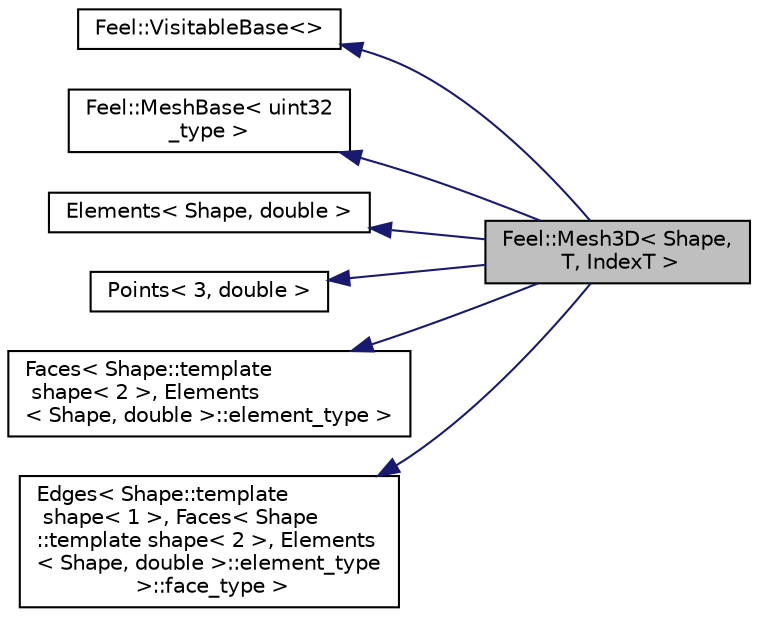 digraph "Feel::Mesh3D&lt; Shape, T, IndexT &gt;"
{
 // LATEX_PDF_SIZE
  edge [fontname="Helvetica",fontsize="10",labelfontname="Helvetica",labelfontsize="10"];
  node [fontname="Helvetica",fontsize="10",shape=record];
  rankdir="LR";
  Node1 [label="Feel::Mesh3D\< Shape,\l T, IndexT \>",height=0.2,width=0.4,color="black", fillcolor="grey75", style="filled", fontcolor="black",tooltip="3D mesh class"];
  Node2 -> Node1 [dir="back",color="midnightblue",fontsize="10",style="solid",fontname="Helvetica"];
  Node2 [label="Feel::VisitableBase\<\>",height=0.2,width=0.4,color="black", fillcolor="white", style="filled",URL="$classFeel_1_1VisitableBase.html",tooltip=" "];
  Node3 -> Node1 [dir="back",color="midnightblue",fontsize="10",style="solid",fontname="Helvetica"];
  Node3 [label="Feel::MeshBase\< uint32\l_type \>",height=0.2,width=0.4,color="black", fillcolor="white", style="filled",URL="$classFeel_1_1MeshBase.html",tooltip=" "];
  Node4 -> Node1 [dir="back",color="midnightblue",fontsize="10",style="solid",fontname="Helvetica"];
  Node4 [label="Elements\< Shape, double \>",height=0.2,width=0.4,color="black", fillcolor="white", style="filled",URL="$classElements.html",tooltip=" "];
  Node5 -> Node1 [dir="back",color="midnightblue",fontsize="10",style="solid",fontname="Helvetica"];
  Node5 [label="Points\< 3, double \>",height=0.2,width=0.4,color="black", fillcolor="white", style="filled",URL="$classPoints.html",tooltip=" "];
  Node6 -> Node1 [dir="back",color="midnightblue",fontsize="10",style="solid",fontname="Helvetica"];
  Node6 [label="Faces\< Shape::template\l shape\< 2 \>, Elements\l\< Shape, double \>::element_type \>",height=0.2,width=0.4,color="black", fillcolor="white", style="filled",URL="$classFaces.html",tooltip=" "];
  Node7 -> Node1 [dir="back",color="midnightblue",fontsize="10",style="solid",fontname="Helvetica"];
  Node7 [label="Edges\< Shape::template\l shape\< 1 \>, Faces\< Shape\l::template shape\< 2 \>, Elements\l\< Shape, double  \>::element_type\l \>::face_type \>",height=0.2,width=0.4,color="black", fillcolor="white", style="filled",URL="$classEdges.html",tooltip=" "];
}
